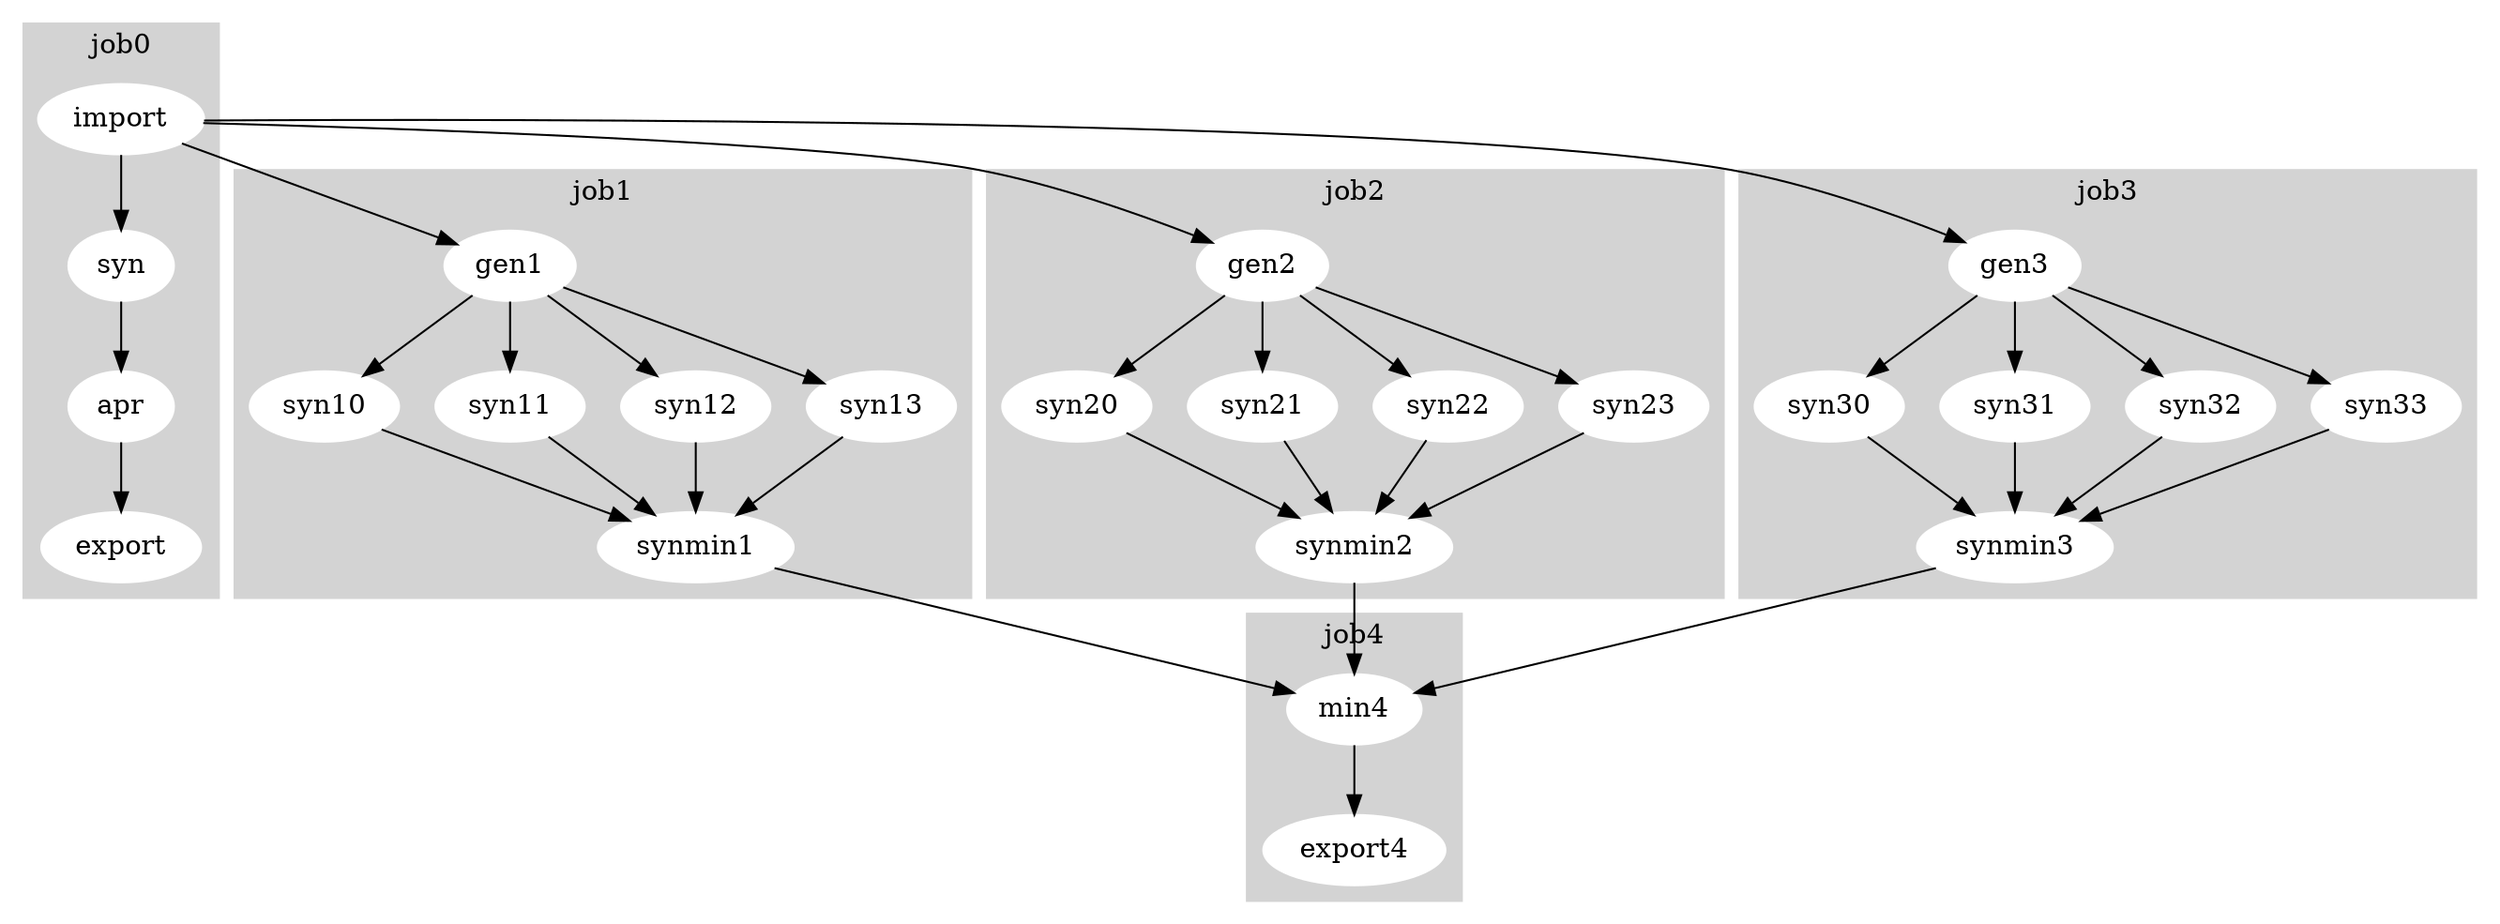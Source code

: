digraph G {

	subgraph cluster_0 {
		style=filled;
		color=lightgrey;
		node [style=filled,color=white];
		import -> syn -> apr -> export;
		label = "job0";
	}

	subgraph cluster_1 {
		style=filled;
		color=lightgrey;
		node [style=filled,color=white];
		gen1 -> syn10;
		gen1 -> syn11;
		gen1 -> syn12;
		gen1 -> syn13;
		syn10 -> synmin1;
		syn11 -> synmin1;
		syn12 -> synmin1;
		syn13 -> synmin1;
		label = "job1";
	}
	
	subgraph cluster_2 {
		style=filled;
		color=lightgrey;
		node [style=filled,color=white];
		gen2 -> syn20;
		gen2 -> syn21;
		gen2 -> syn22;
		gen2 -> syn23;
		syn20 -> synmin2;
		syn21 -> synmin2;
		syn22 -> synmin2;
		syn23 -> synmin2;
		label = "job2";
	}

	subgraph cluster_3 {
		style=filled;
		color=lightgrey;
		node [style=filled,color=white];
		gen3 -> syn30;
		gen3 -> syn31;
		gen3 -> syn32;
		gen3 -> syn33;
		syn30 -> synmin3;
		syn31 -> synmin3;
		syn32 -> synmin3;
		syn33 -> synmin3;
		label = "job3";
	}

	subgraph cluster_4 {
		style=filled;
		color=lightgrey;
		node [style=filled,color=white];
		min4 -> export4;
		label = "job4";
	}

	
	import -> gen1;
	import -> gen2;
	import -> gen3;
	synmin1 -> min4;
	synmin2 -> min4;
	synmin3 -> min4;

}

